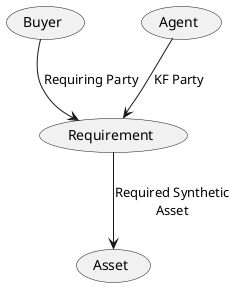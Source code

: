 @startuml Requirement

' (Contact) as (Agent)
' (Contact) as (Buyer)

(Buyer) --> (Requirement) : Requiring Party
(Agent) --> (Requirement) : KF Party
(Requirement) --> (Asset) : Required Synthetic\nAsset
 
@enduml